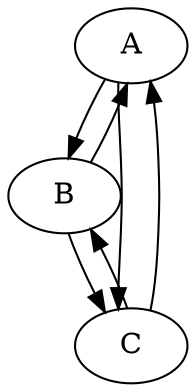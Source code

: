 digraph RBN {
    A [label="A", func="and"];
    B [label="B", func="and"];
    C [label="C", func="and"];



    A -> B;
    A -> C;

    B -> C;
    B -> A;

    C -> A;
    C -> B;
}

